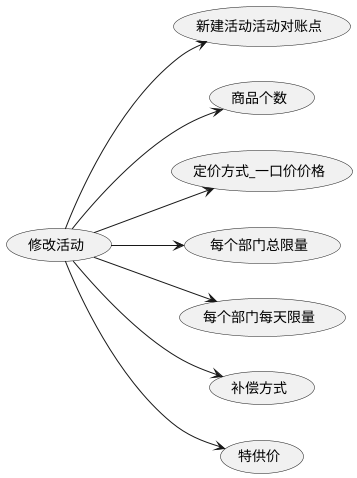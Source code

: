 @startuml

left to right direction

usecase 修改活动 as activity

usecase 新建活动活动对账点 as new
usecase 商品个数 as num
usecase 定价方式_一口价价格 as price
usecase 每个部门总限量 as sellLimitNum
usecase 每个部门每天限量 as sellLimitNumDaily
usecase 补偿方式 as compensatedMode
usecase 特供价 as cPrice

activity --> new
activity --> num
activity --> price
activity --> sellLimitNum
activity --> sellLimitNumDaily
activity --> compensatedMode
activity --> cPrice

@enduml